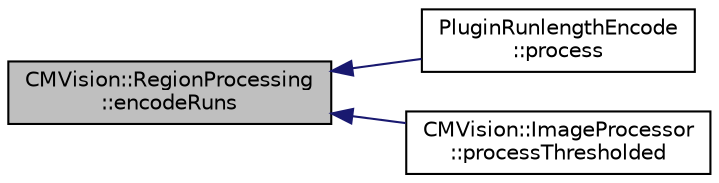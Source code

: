 digraph "CMVision::RegionProcessing::encodeRuns"
{
 // INTERACTIVE_SVG=YES
  edge [fontname="Helvetica",fontsize="10",labelfontname="Helvetica",labelfontsize="10"];
  node [fontname="Helvetica",fontsize="10",shape=record];
  rankdir="LR";
  Node1 [label="CMVision::RegionProcessing\l::encodeRuns",height=0.2,width=0.4,color="black", fillcolor="grey75", style="filled", fontcolor="black"];
  Node1 -> Node2 [dir="back",color="midnightblue",fontsize="10",style="solid",fontname="Helvetica"];
  Node2 [label="PluginRunlengthEncode\l::process",height=0.2,width=0.4,color="black", fillcolor="white", style="filled",URL="$dd/d41/class_plugin_runlength_encode.html#a9af9d0cedabb2d52b028f732b707324c"];
  Node1 -> Node3 [dir="back",color="midnightblue",fontsize="10",style="solid",fontname="Helvetica"];
  Node3 [label="CMVision::ImageProcessor\l::processThresholded",height=0.2,width=0.4,color="black", fillcolor="white", style="filled",URL="$d7/df4/class_c_m_vision_1_1_image_processor.html#a44dc920b71309ac27ead1f79292a893a"];
}
